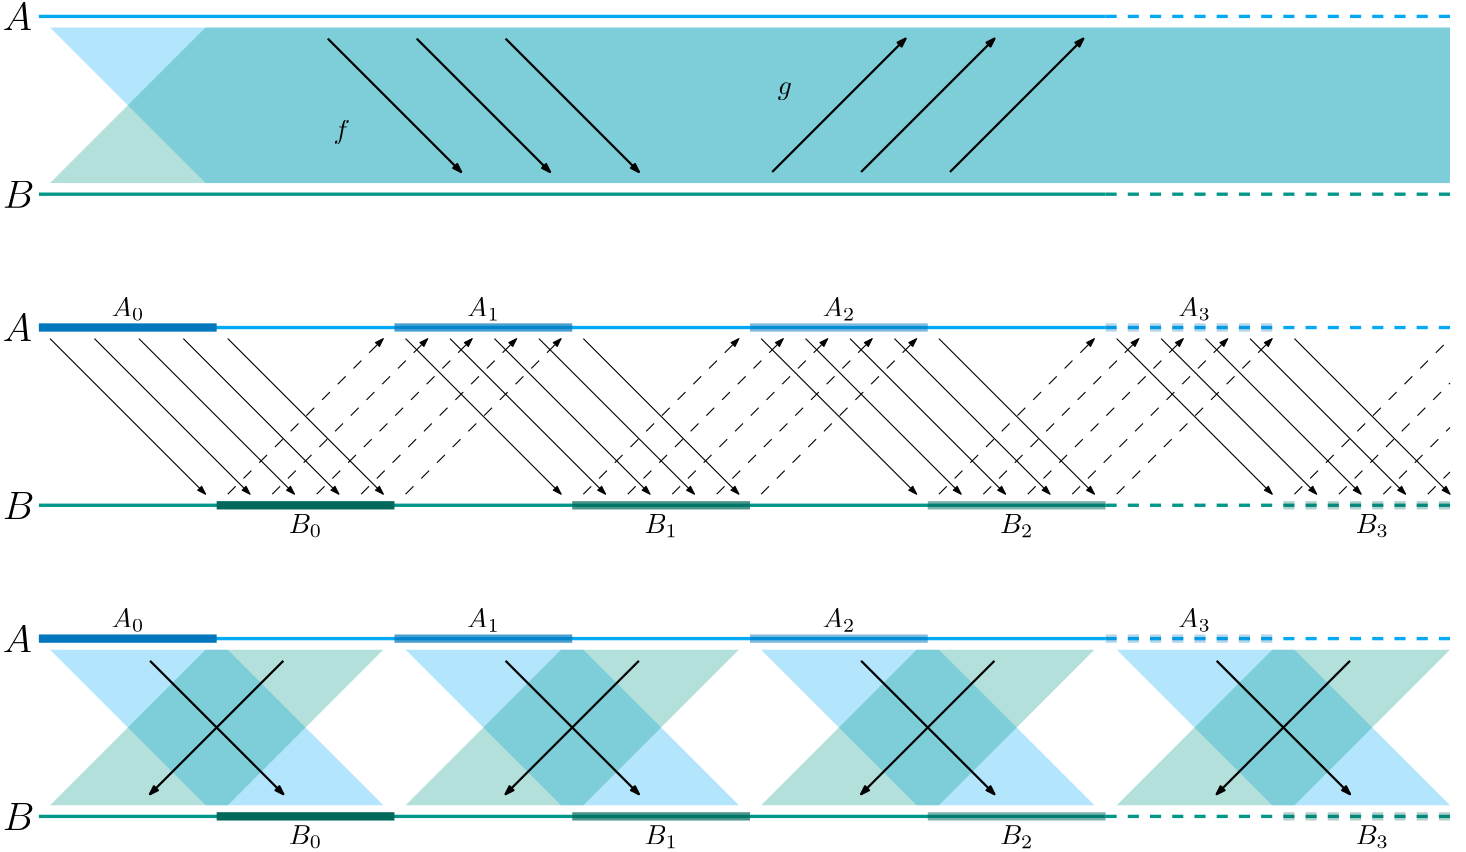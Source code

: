 <?xml version="1.0"?>
<!DOCTYPE ipe SYSTEM "ipe.dtd">
<ipe version="70218" creator="Ipe 7.2.28">
<info created="D:20181013181004" modified="D:20240129163349"/>
<ipestyle name="tungsteno">
<symbol name="arrow/arc(spx)">
<path stroke="sym-stroke" fill="sym-stroke" pen="sym-pen">
0 0 m
-1 0.333 l
-1 -0.333 l
h
</path>
</symbol>
<symbol name="arrow/farc(spx)">
<path stroke="sym-stroke" fill="white" pen="sym-pen">
0 0 m
-1 0.333 l
-1 -0.333 l
h
</path>
</symbol>
<symbol name="arrow/ptarc(spx)">
<path stroke="sym-stroke" fill="sym-stroke" pen="sym-pen">
0 0 m
-1 0.333 l
-0.8 0 l
-1 -0.333 l
h
</path>
</symbol>
<symbol name="arrow/fptarc(spx)">
<path stroke="sym-stroke" fill="white" pen="sym-pen">
0 0 m
-1 0.333 l
-0.8 0 l
-1 -0.333 l
h
</path>
</symbol>
<symbol name="mark/circle(sx)" transformations="translations">
<path fill="sym-stroke">
0.6 0 0 0.6 0 0 e
0.4 0 0 0.4 0 0 e
</path>
</symbol>
<symbol name="mark/disk(sx)" transformations="translations">
<path fill="sym-stroke">
0.6 0 0 0.6 0 0 e
</path>
</symbol>
<symbol name="mark/fdisk(sfx)" transformations="translations">
<group>
<path fill="sym-fill">
0.5 0 0 0.5 0 0 e
</path>
<path fill="sym-stroke" fillrule="eofill">
0.6 0 0 0.6 0 0 e
0.4 0 0 0.4 0 0 e
</path>
</group>
</symbol>
<symbol name="mark/box(sx)" transformations="translations">
<path fill="sym-stroke" fillrule="eofill">
-0.6 -0.6 m
0.6 -0.6 l
0.6 0.6 l
-0.6 0.6 l
h
-0.4 -0.4 m
0.4 -0.4 l
0.4 0.4 l
-0.4 0.4 l
h
</path>
</symbol>
<symbol name="mark/square(sx)" transformations="translations">
<path fill="sym-stroke">
-0.6 -0.6 m
0.6 -0.6 l
0.6 0.6 l
-0.6 0.6 l
h
</path>
</symbol>
<symbol name="mark/fsquare(sfx)" transformations="translations">
<group>
<path fill="sym-fill">
-0.5 -0.5 m
0.5 -0.5 l
0.5 0.5 l
-0.5 0.5 l
h
</path>
<path fill="sym-stroke" fillrule="eofill">
-0.6 -0.6 m
0.6 -0.6 l
0.6 0.6 l
-0.6 0.6 l
h
-0.4 -0.4 m
0.4 -0.4 l
0.4 0.4 l
-0.4 0.4 l
h
</path>
</group>
</symbol>
<symbol name="mark/cross(sx)" transformations="translations">
<group>
<path fill="sym-stroke">
-0.43 -0.57 m
0.57 0.43 l
0.43 0.57 l
-0.57 -0.43 l
h
</path>
<path fill="sym-stroke">
-0.43 0.57 m
0.57 -0.43 l
0.43 -0.57 l
-0.57 0.43 l
h
</path>
</group>
</symbol>
<symbol name="arrow/fnormal(spx)">
<path stroke="sym-stroke" fill="white" pen="sym-pen">
0 0 m
-1 0.333 l
-1 -0.333 l
h
</path>
</symbol>
<symbol name="arrow/pointed(spx)">
<path stroke="sym-stroke" fill="sym-stroke" pen="sym-pen">
0 0 m
-1 0.333 l
-0.8 0 l
-1 -0.333 l
h
</path>
</symbol>
<symbol name="arrow/fpointed(spx)">
<path stroke="sym-stroke" fill="white" pen="sym-pen">
0 0 m
-1 0.333 l
-0.8 0 l
-1 -0.333 l
h
</path>
</symbol>
<symbol name="arrow/linear(spx)">
<path stroke="sym-stroke" pen="sym-pen">
-1 0.333 m
0 0 l
-1 -0.333 l
</path>
</symbol>
<symbol name="arrow/fdouble(spx)">
<path stroke="sym-stroke" fill="white" pen="sym-pen">
0 0 m
-1 0.333 l
-1 -0.333 l
h
-1 0 m
-2 0.333 l
-2 -0.333 l
h
</path>
</symbol>
<symbol name="arrow/double(spx)">
<path stroke="sym-stroke" fill="sym-stroke" pen="sym-pen">
0 0 m
-1 0.333 l
-1 -0.333 l
h
-1 0 m
-2 0.333 l
-2 -0.333 l
h
</path>
</symbol>
<symbol name="arrow/mid-normal(spx)">
<path stroke="sym-stroke" fill="sym-stroke" pen="sym-pen">
0.5 0 m
-0.5 0.333 l
-0.5 -0.333 l
h
</path>
</symbol>
<symbol name="arrow/mid-fnormal(spx)">
<path stroke="sym-stroke" fill="white" pen="sym-pen">
0.5 0 m
-0.5 0.333 l
-0.5 -0.333 l
h
</path>
</symbol>
<symbol name="arrow/mid-pointed(spx)">
<path stroke="sym-stroke" fill="sym-stroke" pen="sym-pen">
0.5 0 m
-0.5 0.333 l
-0.3 0 l
-0.5 -0.333 l
h
</path>
</symbol>
<symbol name="arrow/mid-fpointed(spx)">
<path stroke="sym-stroke" fill="white" pen="sym-pen">
0.5 0 m
-0.5 0.333 l
-0.3 0 l
-0.5 -0.333 l
h
</path>
</symbol>
<symbol name="arrow/mid-double(spx)">
<path stroke="sym-stroke" fill="sym-stroke" pen="sym-pen">
1 0 m
0 0.333 l
0 -0.333 l
h
0 0 m
-1 0.333 l
-1 -0.333 l
h
</path>
</symbol>
<symbol name="arrow/mid-fdouble(spx)">
<path stroke="sym-stroke" fill="white" pen="sym-pen">
1 0 m
0 0.333 l
0 -0.333 l
h
0 0 m
-1 0.333 l
-1 -0.333 l
h
</path>
</symbol>
<anglesize name="22.5 deg" value="22.5"/>
<anglesize name="30 deg" value="30"/>
<anglesize name="45 deg" value="45"/>
<anglesize name="60 deg" value="60"/>
<anglesize name="90 deg" value="90"/>
<arrowsize name="large" value="10"/>
<arrowsize name="small" value="5"/>
<arrowsize name="tiny" value="3"/>
<color name="amber100" value="1 0.925 0.702"/>
<color name="amber200" value="1 0.878 0.51"/>
<color name="amber300" value="1 0.835 0.31"/>
<color name="amber400" value="1 0.792 0.157"/>
<color name="amber500" value="1 0.757 0.027"/>
<color name="amber600" value="1 0.702 0"/>
<color name="amber700" value="1 0.627 0"/>
<color name="amber800" value="1 0.561 0"/>
<color name="amber900" value="1 0.435 0"/>
<color name="blue100" value="0.733 0.871 0.984"/>
<color name="blue200" value="0.565 0.792 0.976"/>
<color name="blue300" value="0.392 0.71 0.965"/>
<color name="blue400" value="0.259 0.647 0.961"/>
<color name="blue500" value="0.129 0.588 0.953"/>
<color name="blue600" value="0.118 0.533 0.898"/>
<color name="blue700" value="0.098 0.463 0.824"/>
<color name="blue800" value="0.082 0.396 0.753"/>
<color name="blue900" value="0.051 0.278 0.631"/>
<color name="bluegray100" value="0.812 0.847 0.863"/>
<color name="bluegray200" value="0.69 0.745 0.773"/>
<color name="bluegray300" value="0.565 0.643 0.682"/>
<color name="bluegray400" value="0.471 0.565 0.612"/>
<color name="bluegray500" value="0.376 0.49 0.545"/>
<color name="bluegray600" value="0.329 0.431 0.478"/>
<color name="bluegray700" value="0.271 0.353 0.392"/>
<color name="bluegray800" value="0.216 0.278 0.31"/>
<color name="bluegray900" value="0.149 0.196 0.22"/>
<color name="brown100" value="0.843 0.8 0.784"/>
<color name="brown200" value="0.737 0.667 0.643"/>
<color name="brown300" value="0.631 0.533 0.498"/>
<color name="brown400" value="0.553 0.431 0.388"/>
<color name="brown500" value="0.475 0.333 0.282"/>
<color name="brown600" value="0.427 0.298 0.255"/>
<color name="brown700" value="0.365 0.251 0.216"/>
<color name="brown800" value="0.306 0.204 0.18"/>
<color name="brown900" value="0.243 0.153 0.137"/>
<color name="cyan100" value="0.698 0.922 0.949"/>
<color name="cyan200" value="0.502 0.871 0.918"/>
<color name="cyan300" value="0.302 0.816 0.882"/>
<color name="cyan400" value="0.149 0.776 0.855"/>
<color name="cyan500" value="0 0.737 0.831"/>
<color name="cyan600" value="0 0.675 0.757"/>
<color name="cyan700" value="0 0.592 0.655"/>
<color name="cyan800" value="0 0.514 0.561"/>
<color name="cyan900" value="0 0.376 0.392"/>
<color name="deeporange100" value="1 0.8 0.737"/>
<color name="deeporange200" value="1 0.671 0.569"/>
<color name="deeporange300" value="1 0.541 0.396"/>
<color name="deeporange400" value="1 0.439 0.263"/>
<color name="deeporange500" value="1 0.341 0.133"/>
<color name="deeporange600" value="0.957 0.318 0.118"/>
<color name="deeporange700" value="0.902 0.29 0.098"/>
<color name="deeporange800" value="0.847 0.263 0.082"/>
<color name="deeporange900" value="0.749 0.212 0.047"/>
<color name="deeppurple100" value="0.82 0.769 0.914"/>
<color name="deeppurple200" value="0.702 0.616 0.859"/>
<color name="deeppurple300" value="0.584 0.459 0.804"/>
<color name="deeppurple400" value="0.494 0.341 0.761"/>
<color name="deeppurple500" value="0.404 0.227 0.718"/>
<color name="deeppurple600" value="0.369 0.208 0.694"/>
<color name="deeppurple700" value="0.318 0.176 0.659"/>
<color name="deeppurple800" value="0.271 0.153 0.627"/>
<color name="deeppurple900" value="0.192 0.106 0.573"/>
<color name="gray100" value="0.961"/>
<color name="gray200" value="0.933"/>
<color name="gray300" value="0.878"/>
<color name="gray400" value="0.741"/>
<color name="gray500" value="0.62"/>
<color name="gray600" value="0.459"/>
<color name="gray700" value="0.38"/>
<color name="gray800" value="0.259"/>
<color name="gray900" value="0.129"/>
<color name="green100" value="0.784 0.902 0.788"/>
<color name="green200" value="0.647 0.839 0.655"/>
<color name="green300" value="0.506 0.78 0.518"/>
<color name="green400" value="0.4 0.733 0.416"/>
<color name="green500" value="0.298 0.686 0.314"/>
<color name="green600" value="0.263 0.627 0.278"/>
<color name="green700" value="0.22 0.557 0.235"/>
<color name="green800" value="0.18 0.49 0.196"/>
<color name="green900" value="0.106 0.369 0.125"/>
<color name="indigo100" value="0.773 0.792 0.914"/>
<color name="indigo200" value="0.624 0.659 0.855"/>
<color name="indigo300" value="0.475 0.525 0.796"/>
<color name="indigo400" value="0.361 0.42 0.753"/>
<color name="indigo500" value="0.247 0.318 0.71"/>
<color name="indigo600" value="0.224 0.286 0.671"/>
<color name="indigo700" value="0.188 0.247 0.624"/>
<color name="indigo800" value="0.157 0.208 0.576"/>
<color name="indigo900" value="0.102 0.137 0.494"/>
<color name="lightblue100" value="0.702 0.898 0.988"/>
<color name="lightblue200" value="0.506 0.831 0.98"/>
<color name="lightblue300" value="0.31 0.765 0.969"/>
<color name="lightblue400" value="0.161 0.714 0.965"/>
<color name="lightblue500" value="0.012 0.663 0.957"/>
<color name="lightblue600" value="0.012 0.608 0.898"/>
<color name="lightblue700" value="0.008 0.533 0.82"/>
<color name="lightblue800" value="0.008 0.467 0.741"/>
<color name="lightblue900" value="0.004 0.341 0.608"/>
<color name="lightgreen100" value="0.863 0.929 0.784"/>
<color name="lightgreen200" value="0.773 0.882 0.647"/>
<color name="lightgreen300" value="0.682 0.835 0.506"/>
<color name="lightgreen400" value="0.612 0.8 0.396"/>
<color name="lightgreen500" value="0.545 0.765 0.29"/>
<color name="lightgreen600" value="0.486 0.702 0.259"/>
<color name="lightgreen700" value="0.408 0.624 0.22"/>
<color name="lightgreen800" value="0.333 0.545 0.184"/>
<color name="lightgreen900" value="0.2 0.412 0.118"/>
<color name="lime100" value="0.941 0.957 0.765"/>
<color name="lime200" value="0.902 0.933 0.612"/>
<color name="lime300" value="0.863 0.906 0.459"/>
<color name="lime400" value="0.831 0.882 0.341"/>
<color name="lime500" value="0.804 0.863 0.224"/>
<color name="lime600" value="0.753 0.792 0.2"/>
<color name="lime700" value="0.686 0.706 0.169"/>
<color name="lime800" value="0.62 0.616 0.141"/>
<color name="lime900" value="0.51 0.467 0.09"/>
<color name="orange100" value="1 0.878 0.698"/>
<color name="orange200" value="1 0.8 0.502"/>
<color name="orange300" value="1 0.718 0.302"/>
<color name="orange400" value="1 0.655 0.149"/>
<color name="orange500" value="1 0.596 0"/>
<color name="orange600" value="0.984 0.549 0"/>
<color name="orange700" value="0.961 0.486 0"/>
<color name="orange800" value="0.937 0.424 0"/>
<color name="orange900" value="0.902 0.318 0"/>
<color name="pink100" value="0.973 0.733 0.816"/>
<color name="pink200" value="0.957 0.561 0.694"/>
<color name="pink300" value="0.941 0.384 0.573"/>
<color name="pink400" value="0.925 0.251 0.478"/>
<color name="pink500" value="0.914 0.118 0.388"/>
<color name="pink600" value="0.847 0.106 0.376"/>
<color name="pink700" value="0.761 0.094 0.357"/>
<color name="pink800" value="0.678 0.078 0.341"/>
<color name="pink900" value="0.533 0.055 0.31"/>
<color name="purple100" value="0.882 0.745 0.906"/>
<color name="purple200" value="0.808 0.576 0.847"/>
<color name="purple300" value="0.729 0.408 0.784"/>
<color name="purple400" value="0.671 0.278 0.737"/>
<color name="purple500" value="0.612 0.153 0.69"/>
<color name="purple600" value="0.557 0.141 0.667"/>
<color name="purple700" value="0.482 0.122 0.635"/>
<color name="purple800" value="0.416 0.106 0.604"/>
<color name="purple900" value="0.29 0.078 0.549"/>
<color name="red100" value="1 0.804 0.824"/>
<color name="red200" value="0.937 0.604 0.604"/>
<color name="red300" value="0.898 0.451 0.451"/>
<color name="red400" value="0.937 0.325 0.314"/>
<color name="red500" value="0.957 0.263 0.212"/>
<color name="red600" value="0.898 0.224 0.208"/>
<color name="red700" value="0.827 0.184 0.184"/>
<color name="red800" value="0.776 0.157 0.157"/>
<color name="red900" value="0.718 0.11 0.11"/>
<color name="teal100" value="0.698 0.875 0.859"/>
<color name="teal200" value="0.502 0.796 0.769"/>
<color name="teal300" value="0.302 0.714 0.675"/>
<color name="teal400" value="0.149 0.651 0.604"/>
<color name="teal500" value="0 0.588 0.533"/>
<color name="teal600" value="0 0.537 0.482"/>
<color name="teal700" value="0 0.475 0.42"/>
<color name="teal800" value="0 0.412 0.361"/>
<color name="teal900" value="0 0.302 0.251"/>
<color name="yellow100" value="1 0.976 0.769"/>
<color name="yellow200" value="1 0.961 0.616"/>
<color name="yellow300" value="1 0.945 0.463"/>
<color name="yellow400" value="1 0.933 0.345"/>
<color name="yellow500" value="1 0.922 0.231"/>
<color name="yellow600" value="0.992 0.847 0.208"/>
<color name="yellow700" value="0.984 0.753 0.176"/>
<color name="yellow800" value="0.976 0.659 0.145"/>
<color name="yellow900" value="0.961 0.498 0.09"/>
<dashstyle name="dash dot dotted" value="[4 2 1 2 1 2] 0"/>
<dashstyle name="dash dotted" value="[4 2 1 2] 0"/>
<dashstyle name="dashed" value="[4] 0"/>
<dashstyle name="dotted" value="[1 3] 0"/>
<dashstyle name="large dashed" value="[12] 0"/>
<dashstyle name="large dotted" value="[2 4] 0"/>
<dashstyle name="medium dashed" value="[8] 0"/>
<gridsize name="10 pts (~3.5 mm)" value="10"/>
<gridsize name="14 pts (~5 mm)" value="14"/>
<gridsize name="16 pts (~6 mm)" value="16"/>
<gridsize name="20 pts (~7 mm)" value="20"/>
<gridsize name="28 pts (~10 mm)" value="28"/>
<gridsize name="32 pts (~12 mm)" value="32"/>
<gridsize name="4 pts" value="4"/>
<gridsize name="56 pts (~20 mm)" value="56"/>
<gridsize name="8 pts (~3 mm)" value="8"/>
<opacity name="10%" value="0.1"/>
<opacity name="20%" value="0.2"/>
<opacity name="30%" value="0.3"/>
<opacity name="40%" value="0.4"/>
<opacity name="50%" value="0.5"/>
<opacity name="60%" value="0.6"/>
<opacity name="70%" value="0.7"/>
<opacity name="80%" value="0.8"/>
<opacity name="90%" value="0.9"/>
<pen name="fat" value="1.2"/>
<pen name="heavier" value="0.8"/>
<pen name="ultrafat" value="2"/>
<symbolsize name="large" value="5"/>
<symbolsize name="small" value="2"/>
<symbolsize name="tiny" value="1.1"/>
<textsize name="Huge" value="\Huge"/>
<textsize name="LARGE" value="\LARGE"/>
<textsize name="Large" value="\Large"/>
<textsize name="footnote" value="\footnotesize"/>
<textsize name="huge" value="\huge"/>
<textsize name="large" value="\large"/>
<textsize name="script" value="\scriptsize"/>
<textsize name="small" value="\small"/>
<textsize name="tiny" value="\tiny"/>
<textstyle name="center" begin="\begin{center}" end="\end{center}"/>
<textstyle name="item" begin="\begin{itemize}\item{}" end="\end{itemize}"/>
<textstyle name="itemize" begin="\begin{itemize}" end="\end{itemize}"/>
<tiling name="falling" angle="-60" step="4" width="1"/>
<tiling name="rising" angle="30" step="4" width="1"/>
</ipestyle>
<page>
<layer name="alpha"/>
<view layers="alpha" active="alpha"/>
<path layer="alpha" matrix="1 0 0 1 0 -128" stroke="lightblue500" pen="fat">
64 704 m
448 704 l
</path>
<path matrix="1 0 0 1 0 -128" stroke="lightblue500" dash="dashed" pen="fat">
448 704 m
576 704 l
</path>
<path matrix="1 0 0 1 0 -128" stroke="teal500" pen="fat">
64 640 m
448 640 l
</path>
<path matrix="1 0 0 1 0 -128" stroke="teal500" dash="dashed" pen="fat">
448 640 m
576 640 l
</path>
<path matrix="1 0 0 1 0 -128" stroke="black" arrow="normal/tiny">
68 700 m
124 644 l
</path>
<path matrix="1 0 0 1 16 -128" stroke="black" arrow="normal/tiny">
68 700 m
124 644 l
</path>
<path matrix="1 0 0 1 32 -128" stroke="black" arrow="normal/tiny">
68 700 m
124 644 l
</path>
<path matrix="1 0 0 1 0 -32" stroke="lightblue800" pen="3">
64 608 m
128 608 l
</path>
<path matrix="1 0 0 1 0 -32" stroke="teal800" pen="3">
128 544 m
192 544 l
</path>
<path matrix="1 0 0 1 0 -32" stroke="lightblue800" pen="3" opacity="70%">
192 608 m
256 608 l
</path>
<path matrix="1 0 0 1 0 -32" stroke="teal800" pen="3" opacity="70%">
256 544 m
320 544 l
</path>
<path matrix="1 0 0 1 0 -32" stroke="lightblue800" pen="3" opacity="50%">
320 608 m
384 608 l
</path>
<path matrix="1 0 0 1 0 -32" stroke="teal800" pen="3" opacity="50%">
384 544 m
448 544 l
</path>
<path matrix="1 0 0 1 0 -32" stroke="lightblue800" dash="dashed" pen="3" opacity="30%">
448 608 m
512 608 l
</path>
<path matrix="1 0 0 1 0 -32" stroke="teal800" dash="dashed" pen="3" opacity="30%">
512 544 m
576 544 l
</path>
<path matrix="1 0 0 1 48 -128" stroke="black" arrow="normal/tiny">
68 700 m
124 644 l
</path>
<path matrix="1 0 0 1 64 -128" stroke="black" arrow="normal/tiny">
68 700 m
124 644 l
</path>
<path matrix="1 0 0 -1 64 1216" stroke="black" dash="dashed" arrow="normal/tiny">
68 700 m
124 644 l
</path>
<path matrix="1 0 0 -1 80 1216" stroke="black" dash="dashed" arrow="normal/tiny">
68 700 m
124 644 l
</path>
<path matrix="1 0 0 -1 96 1216" stroke="black" dash="dashed" arrow="normal/tiny">
68 700 m
124 644 l
</path>
<path matrix="1 0 0 -1 112 1216" stroke="black" dash="dashed" arrow="normal/tiny">
68 700 m
124 644 l
</path>
<path matrix="1 0 0 -1 128 1216" stroke="black" dash="dashed" arrow="normal/tiny">
68 700 m
124 644 l
</path>
<path matrix="1 0 0 1 128 -128" stroke="black" arrow="normal/tiny">
68 700 m
124 644 l
</path>
<path matrix="1 0 0 1 144 -128" stroke="black" arrow="normal/tiny">
68 700 m
124 644 l
</path>
<path matrix="1 0 0 1 160 -128" stroke="black" arrow="normal/tiny">
68 700 m
124 644 l
</path>
<path matrix="1 0 0 1 176 -128" stroke="black" arrow="normal/tiny">
68 700 m
124 644 l
</path>
<path matrix="1 0 0 1 192 -128" stroke="black" arrow="normal/tiny">
68 700 m
124 644 l
</path>
<path matrix="1 0 0 -1 192 1216" stroke="black" dash="dashed" arrow="normal/tiny">
68 700 m
124 644 l
</path>
<path matrix="1 0 0 -1 208 1216" stroke="black" dash="dashed" arrow="normal/tiny">
68 700 m
124 644 l
</path>
<path matrix="1 0 0 -1 224 1216" stroke="black" dash="dashed" arrow="normal/tiny">
68 700 m
124 644 l
</path>
<path matrix="1 0 0 -1 240 1216" stroke="black" dash="dashed" arrow="normal/tiny">
68 700 m
124 644 l
</path>
<path matrix="1 0 0 -1 256 1216" stroke="black" dash="dashed" arrow="normal/tiny">
68 700 m
124 644 l
</path>
<path matrix="1 0 0 1 256 -128" stroke="black" arrow="normal/tiny">
68 700 m
124 644 l
</path>
<path matrix="1 0 0 1 272 -128" stroke="black" arrow="normal/tiny">
68 700 m
124 644 l
</path>
<path matrix="1 0 0 1 288 -128" stroke="black" arrow="normal/tiny">
68 700 m
124 644 l
</path>
<path matrix="1 0 0 1 304 -128" stroke="black" arrow="normal/tiny">
68 700 m
124 644 l
</path>
<path matrix="1 0 0 1 320 -128" stroke="black" arrow="normal/tiny">
68 700 m
124 644 l
</path>
<path matrix="1 0 0 -1 320 1216" stroke="black" dash="dashed" arrow="normal/tiny">
68 700 m
124 644 l
</path>
<path matrix="1 0 0 -1 336 1216" stroke="black" dash="dashed" arrow="normal/tiny">
68 700 m
124 644 l
</path>
<path matrix="1 0 0 -1 352 1216" stroke="black" dash="dashed" arrow="normal/tiny">
68 700 m
124 644 l
</path>
<path matrix="1 0 0 -1 368 1216" stroke="black" dash="dashed" arrow="normal/tiny">
68 700 m
124 644 l
</path>
<path matrix="1 0 0 -1 384 1216" stroke="black" dash="dashed" arrow="normal/tiny">
68 700 m
124 644 l
</path>
<path matrix="1 0 0 1 384 -128" stroke="black" arrow="normal/tiny">
68 700 m
124 644 l
</path>
<path matrix="1 0 0 1 400 -128" stroke="black" arrow="normal/tiny">
68 700 m
124 644 l
</path>
<path matrix="1 0 0 1 416 -128" stroke="black" arrow="normal/tiny">
68 700 m
124 644 l
</path>
<path matrix="1 0 0 1 432 -128" stroke="black" arrow="normal/tiny">
68 700 m
124 644 l
</path>
<path matrix="1 0 0 1 448 -128" stroke="black" arrow="normal/tiny">
68 700 m
124 644 l
</path>
<path matrix="1 0 0 -1 448 1216" stroke="black" dash="dashed">
68 700 m
124 644 l
</path>
<path matrix="1 0 0 1 0 -32" stroke="black" dash="dashed">
532 548 m
572 588 l
</path>
<path matrix="1 0 0 1 0 -32" stroke="black" dash="dashed">
548 548 m
572 572 l
</path>
<path matrix="1 0 0 1 0 -32" stroke="black" dash="dashed">
564 548 m
572 556 l
</path>
<path matrix="1 0 0 1 0 -16" stroke="lightblue500" pen="fat">
64 704 m
448 704 l
</path>
<path matrix="1 0 0 1 0 -16" stroke="lightblue500" dash="dashed" pen="fat">
448 704 m
576 704 l
</path>
<path matrix="1 0 0 1 0 -16" stroke="teal500" pen="fat">
64 640 m
448 640 l
</path>
<path matrix="1 0 0 1 0 -16" stroke="teal500" dash="dashed" pen="fat">
448 640 m
576 640 l
</path>
<path fill="lightblue500" opacity="30%">
68 684 m
124 628 l
572 628 l
572 684 l
h
</path>
<path fill="0 0.588 0.533" opacity="30%">
68 628 m
124 684 l
572 684 l
572 628 l
h
</path>
<path stroke="black" pen="heavier" arrow="normal/tiny">
200 680 m
248 632 l
</path>
<path stroke="black" pen="heavier" arrow="normal/tiny">
168 680 m
216 632 l
</path>
<path stroke="black" pen="heavier" arrow="normal/tiny">
232 680 m
280 632 l
</path>
<path matrix="1 0 0 -1 160 1312" stroke="black" pen="heavier" arrow="normal/tiny">
200 680 m
248 632 l
</path>
<path matrix="1 0 0 -1 160 1312" stroke="black" pen="heavier" arrow="normal/tiny">
168 680 m
216 632 l
</path>
<path matrix="1 0 0 -1 160 1312" stroke="black" pen="heavier" arrow="normal/tiny">
232 680 m
280 632 l
</path>
<text matrix="1 0 0 1 2.0295 -12" transformations="translations" pos="88 592" stroke="black" type="label" width="11.941" height="6.812" depth="1.49" valign="baseline" style="math">A_0</text>
<text matrix="1 0 0 1 130.029 -12" transformations="translations" pos="88 592" stroke="black" type="label" width="11.941" height="6.812" depth="1.49" valign="baseline" style="math">A_1</text>
<text matrix="1 0 0 1 258.029 -12" transformations="translations" pos="88 592" stroke="black" type="label" width="11.941" height="6.812" depth="1.49" valign="baseline" style="math">A_2</text>
<text matrix="1 0 0 1 386.029 -12" transformations="translations" pos="88 592" stroke="black" type="label" width="11.941" height="6.812" depth="1.49" valign="baseline" style="math">A_3</text>
<text matrix="1 0 0 1 65.987 -90" transformations="translations" pos="88 592" stroke="black" type="label" width="12.026" height="6.812" depth="1.49" valign="baseline" style="math">B_0</text>
<text matrix="1 0 0 1 193.987 -90" transformations="translations" pos="88 592" stroke="black" type="label" width="12.026" height="6.812" depth="1.49" valign="baseline" style="math">B_1</text>
<text matrix="1 0 0 1 321.987 -90" transformations="translations" pos="88 592" stroke="black" type="label" width="12.026" height="6.812" depth="1.49" valign="baseline" style="math">B_2</text>
<text matrix="1 0 0 1 449.987 -90" transformations="translations" pos="88 592" stroke="black" type="label" width="12.026" height="6.812" depth="1.49" valign="baseline" style="math">B_3</text>
<text matrix="1 0 0 1 -1 -8.9015" transformations="translations" pos="52 692" stroke="black" type="label" width="10.53" height="9.803" depth="0" valign="baseline" size="Large" style="math">A</text>
<text matrix="1 0 0 1 -1 -72.9015" transformations="translations" pos="52 692" stroke="black" type="label" width="11.395" height="9.803" depth="0" valign="baseline" size="Large" style="math">B</text>
<text matrix="1 0 0 1 -1 -120.901" transformations="translations" pos="52 692" stroke="black" type="label" width="10.53" height="9.803" depth="0" valign="baseline" size="Large" style="math">A</text>
<text matrix="1 0 0 1 -1 -184.901" transformations="translations" pos="52 692" stroke="black" type="label" width="11.395" height="9.803" depth="0" valign="baseline" size="Large" style="math">B</text>
<text matrix="1 0 0 1 82.0295 52" transformations="translations" pos="88 592" stroke="black" type="label" width="5.95" height="6.926" depth="1.93" valign="baseline" style="math">f</text>
<text matrix="1 0 0 1 242.029 68" transformations="translations" pos="88 592" stroke="black" type="label" width="5.109" height="4.297" depth="1.93" valign="baseline" style="math">g</text>
<path matrix="1 0 0 1 0 -240" stroke="lightblue500" pen="fat">
64 704 m
448 704 l
</path>
<path matrix="1 0 0 1 0 -240" stroke="lightblue500" dash="dashed" pen="fat">
448 704 m
576 704 l
</path>
<path matrix="1 0 0 1 0 -240" stroke="teal500" pen="fat">
64 640 m
448 640 l
</path>
<path matrix="1 0 0 1 0 -240" stroke="teal500" dash="dashed" pen="fat">
448 640 m
576 640 l
</path>
<path matrix="1 0 0 1 0 -144" stroke="lightblue800" pen="3">
64 608 m
128 608 l
</path>
<path matrix="1 0 0 1 0 -144" stroke="teal800" pen="3">
128 544 m
192 544 l
</path>
<path matrix="1 0 0 1 0 -144" stroke="lightblue800" pen="3" opacity="70%">
192 608 m
256 608 l
</path>
<path matrix="1 0 0 1 0 -144" stroke="teal800" pen="3" opacity="70%">
256 544 m
320 544 l
</path>
<path matrix="1 0 0 1 0 -144" stroke="lightblue800" pen="3" opacity="50%">
320 608 m
384 608 l
</path>
<path matrix="1 0 0 1 0 -144" stroke="teal800" pen="3" opacity="50%">
384 544 m
448 544 l
</path>
<path matrix="1 0 0 1 0 -144" stroke="lightblue800" dash="dashed" pen="3" opacity="30%">
448 608 m
512 608 l
</path>
<path matrix="1 0 0 1 0 -144" stroke="teal800" dash="dashed" pen="3" opacity="30%">
512 544 m
576 544 l
</path>
<text matrix="1 0 0 1 2.0295 -124" transformations="translations" pos="88 592" stroke="black" type="label" width="11.941" height="6.812" depth="1.49" valign="baseline" style="math">A_0</text>
<text matrix="1 0 0 1 130.029 -124" transformations="translations" pos="88 592" stroke="black" type="label" width="11.941" height="6.812" depth="1.49" valign="baseline" style="math">A_1</text>
<text matrix="1 0 0 1 258.029 -124" transformations="translations" pos="88 592" stroke="black" type="label" width="11.941" height="6.812" depth="1.49" valign="baseline" style="math">A_2</text>
<text matrix="1 0 0 1 386.029 -124" transformations="translations" pos="88 592" stroke="black" type="label" width="11.941" height="6.812" depth="1.49" valign="baseline" style="math">A_3</text>
<text matrix="1 0 0 1 65.987 -202" transformations="translations" pos="88 592" stroke="black" type="label" width="12.026" height="6.812" depth="1.49" valign="baseline" style="math">B_0</text>
<text matrix="1 0 0 1 193.987 -202" transformations="translations" pos="88 592" stroke="black" type="label" width="12.026" height="6.812" depth="1.49" valign="baseline" style="math">B_1</text>
<text matrix="1 0 0 1 321.987 -202" transformations="translations" pos="88 592" stroke="black" type="label" width="12.026" height="6.812" depth="1.49" valign="baseline" style="math">B_2</text>
<text matrix="1 0 0 1 449.987 -202" transformations="translations" pos="88 592" stroke="black" type="label" width="12.026" height="6.812" depth="1.49" valign="baseline" style="math">B_3</text>
<text matrix="1 0 0 1 -1 -232.901" transformations="translations" pos="52 692" stroke="black" type="label" width="10.53" height="9.803" depth="0" valign="baseline" size="Large" style="math">A</text>
<text matrix="1 0 0 1 -1 -296.901" transformations="translations" pos="52 692" stroke="black" type="label" width="11.395" height="9.803" depth="0" valign="baseline" size="Large" style="math">B</text>
<path fill="lightblue500" opacity="30%">
68 460 m
124 404 l
188 404 l
132 460 l
h
</path>
<path fill="0 0.588 0.533" opacity="30%">
68 404 m
124 460 l
188 460 l
132 404 l
h
</path>
<path matrix="1 0 0 1 128 0" fill="lightblue500" opacity="30%">
68 460 m
124 404 l
188 404 l
132 460 l
h
</path>
<path matrix="1 0 0 1 128 0" fill="0 0.588 0.533" opacity="30%">
68 404 m
124 460 l
188 460 l
132 404 l
h
</path>
<path matrix="1 0 0 1 256 0" fill="lightblue500" opacity="30%">
68 460 m
124 404 l
188 404 l
132 460 l
h
</path>
<path matrix="1 0 0 1 256 0" fill="0 0.588 0.533" opacity="30%">
68 404 m
124 460 l
188 460 l
132 404 l
h
</path>
<path matrix="1 0 0 1 384 0" fill="lightblue500" opacity="30%">
68 460 m
124 404 l
188 404 l
132 460 l
h
</path>
<path matrix="1 0 0 1 384 0" fill="0 0.588 0.533" opacity="30%">
68 404 m
124 460 l
188 460 l
132 404 l
h
</path>
<path matrix="1 0 0 1 -64 -224" stroke="black" pen="heavier" arrow="normal/tiny">
168 680 m
216 632 l
</path>
<path matrix="1 0 0 -1 -64 1088" stroke="black" pen="heavier" rarrow="normal/tiny">
168 680 m
216 632 l
</path>
<path matrix="1 0 0 1 64 -224" stroke="black" pen="heavier" arrow="normal/tiny">
168 680 m
216 632 l
</path>
<path matrix="1 0 0 -1 64 1088" stroke="black" pen="heavier" rarrow="normal/tiny">
168 680 m
216 632 l
</path>
<path matrix="1 0 0 1 192 -224" stroke="black" pen="heavier" arrow="normal/tiny">
168 680 m
216 632 l
</path>
<path matrix="1 0 0 -1 192 1088" stroke="black" pen="heavier" rarrow="normal/tiny">
168 680 m
216 632 l
</path>
<path matrix="1 0 0 1 320 -224" stroke="black" pen="heavier" arrow="normal/tiny">
168 680 m
216 632 l
</path>
<path matrix="1 0 0 -1 320 1088" stroke="black" pen="heavier" rarrow="normal/tiny">
168 680 m
216 632 l
</path>
</page>
</ipe>
